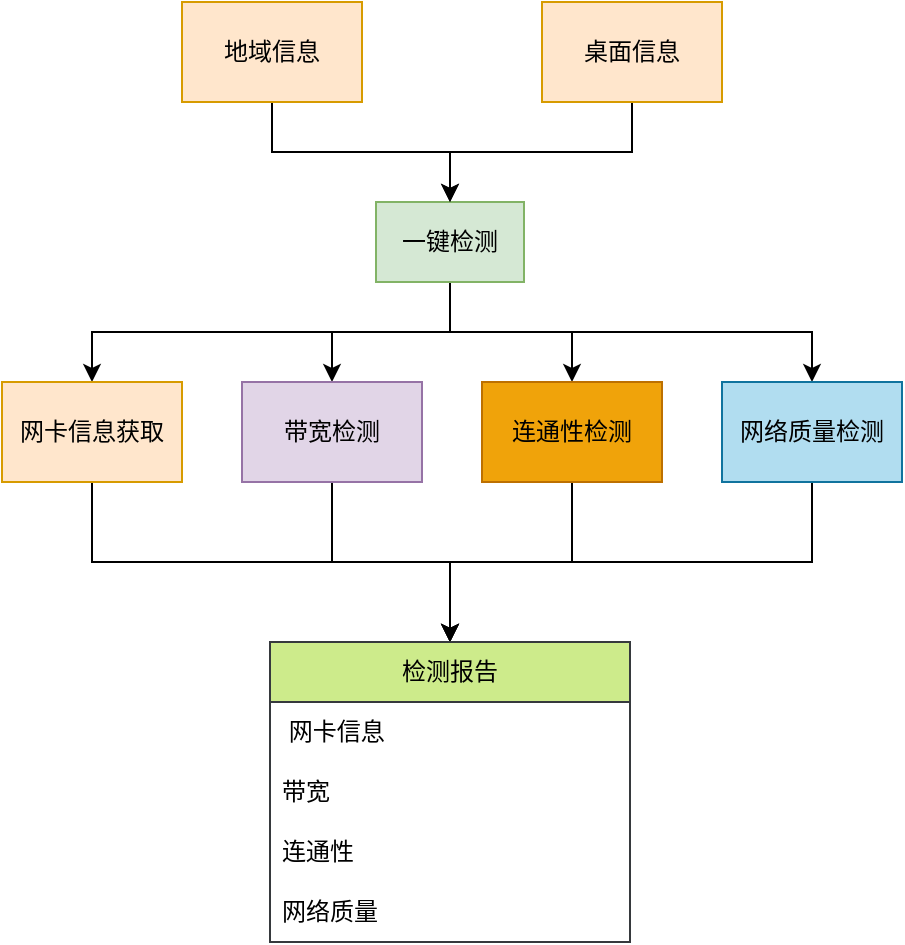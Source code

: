 <mxfile version="20.8.3" type="github">
  <diagram id="IXRkwj73APBVpKs9Wgsu" name="第 1 页">
    <mxGraphModel dx="954" dy="614" grid="1" gridSize="10" guides="1" tooltips="1" connect="1" arrows="1" fold="1" page="1" pageScale="1" pageWidth="827" pageHeight="1169" math="0" shadow="0">
      <root>
        <mxCell id="0" />
        <mxCell id="1" parent="0" />
        <mxCell id="ycKPI8O6LUIKqZhojGbH-19" style="edgeStyle=orthogonalEdgeStyle;rounded=0;orthogonalLoop=1;jettySize=auto;html=1;exitX=0.5;exitY=1;exitDx=0;exitDy=0;entryX=0.5;entryY=0;entryDx=0;entryDy=0;strokeWidth=1;" edge="1" parent="1" source="ycKPI8O6LUIKqZhojGbH-1" target="ycKPI8O6LUIKqZhojGbH-5">
          <mxGeometry relative="1" as="geometry" />
        </mxCell>
        <mxCell id="ycKPI8O6LUIKqZhojGbH-20" style="edgeStyle=orthogonalEdgeStyle;rounded=0;orthogonalLoop=1;jettySize=auto;html=1;entryX=0.5;entryY=0;entryDx=0;entryDy=0;strokeWidth=1;" edge="1" parent="1" source="ycKPI8O6LUIKqZhojGbH-1" target="ycKPI8O6LUIKqZhojGbH-3">
          <mxGeometry relative="1" as="geometry" />
        </mxCell>
        <mxCell id="ycKPI8O6LUIKqZhojGbH-22" style="edgeStyle=orthogonalEdgeStyle;rounded=0;orthogonalLoop=1;jettySize=auto;html=1;exitX=0.5;exitY=1;exitDx=0;exitDy=0;entryX=0.5;entryY=0;entryDx=0;entryDy=0;strokeWidth=1;" edge="1" parent="1" source="ycKPI8O6LUIKqZhojGbH-1" target="ycKPI8O6LUIKqZhojGbH-7">
          <mxGeometry relative="1" as="geometry" />
        </mxCell>
        <mxCell id="ycKPI8O6LUIKqZhojGbH-23" style="edgeStyle=orthogonalEdgeStyle;rounded=0;orthogonalLoop=1;jettySize=auto;html=1;exitX=0.5;exitY=1;exitDx=0;exitDy=0;entryX=0.5;entryY=0;entryDx=0;entryDy=0;strokeWidth=1;" edge="1" parent="1" source="ycKPI8O6LUIKqZhojGbH-1" target="ycKPI8O6LUIKqZhojGbH-4">
          <mxGeometry relative="1" as="geometry" />
        </mxCell>
        <mxCell id="ycKPI8O6LUIKqZhojGbH-1" value="一键检测" style="rounded=0;whiteSpace=wrap;html=1;fillColor=#d5e8d4;strokeColor=#82b366;" vertex="1" parent="1">
          <mxGeometry x="377" y="140" width="74" height="40" as="geometry" />
        </mxCell>
        <mxCell id="ycKPI8O6LUIKqZhojGbH-30" style="edgeStyle=orthogonalEdgeStyle;rounded=0;orthogonalLoop=1;jettySize=auto;html=1;exitX=0.5;exitY=1;exitDx=0;exitDy=0;entryX=0.5;entryY=0;entryDx=0;entryDy=0;strokeWidth=1;" edge="1" parent="1" source="ycKPI8O6LUIKqZhojGbH-3" target="ycKPI8O6LUIKqZhojGbH-24">
          <mxGeometry relative="1" as="geometry" />
        </mxCell>
        <mxCell id="ycKPI8O6LUIKqZhojGbH-3" value="带宽检测" style="rounded=0;whiteSpace=wrap;html=1;fillColor=#e1d5e7;strokeColor=#9673a6;" vertex="1" parent="1">
          <mxGeometry x="310" y="230" width="90" height="50" as="geometry" />
        </mxCell>
        <mxCell id="ycKPI8O6LUIKqZhojGbH-32" style="edgeStyle=orthogonalEdgeStyle;rounded=0;orthogonalLoop=1;jettySize=auto;html=1;exitX=0.5;exitY=1;exitDx=0;exitDy=0;entryX=0.5;entryY=0;entryDx=0;entryDy=0;strokeWidth=1;" edge="1" parent="1" source="ycKPI8O6LUIKqZhojGbH-4" target="ycKPI8O6LUIKqZhojGbH-24">
          <mxGeometry relative="1" as="geometry" />
        </mxCell>
        <mxCell id="ycKPI8O6LUIKqZhojGbH-4" value="连通性检测" style="rounded=0;whiteSpace=wrap;html=1;fillColor=#f0a30a;fontColor=#000000;strokeColor=#BD7000;" vertex="1" parent="1">
          <mxGeometry x="430" y="230" width="90" height="50" as="geometry" />
        </mxCell>
        <mxCell id="ycKPI8O6LUIKqZhojGbH-29" style="edgeStyle=orthogonalEdgeStyle;rounded=0;orthogonalLoop=1;jettySize=auto;html=1;exitX=0.5;exitY=1;exitDx=0;exitDy=0;strokeWidth=1;" edge="1" parent="1" source="ycKPI8O6LUIKqZhojGbH-5" target="ycKPI8O6LUIKqZhojGbH-24">
          <mxGeometry relative="1" as="geometry" />
        </mxCell>
        <mxCell id="ycKPI8O6LUIKqZhojGbH-5" value="网卡信息获取" style="rounded=0;whiteSpace=wrap;html=1;fillColor=#ffe6cc;strokeColor=#d79b00;" vertex="1" parent="1">
          <mxGeometry x="190" y="230" width="90" height="50" as="geometry" />
        </mxCell>
        <mxCell id="ycKPI8O6LUIKqZhojGbH-31" style="edgeStyle=orthogonalEdgeStyle;rounded=0;orthogonalLoop=1;jettySize=auto;html=1;exitX=0.5;exitY=1;exitDx=0;exitDy=0;entryX=0.5;entryY=0;entryDx=0;entryDy=0;strokeWidth=1;" edge="1" parent="1" source="ycKPI8O6LUIKqZhojGbH-7" target="ycKPI8O6LUIKqZhojGbH-24">
          <mxGeometry relative="1" as="geometry" />
        </mxCell>
        <mxCell id="ycKPI8O6LUIKqZhojGbH-7" value="网络质量检测" style="rounded=0;whiteSpace=wrap;html=1;fillColor=#b1ddf0;strokeColor=#10739e;" vertex="1" parent="1">
          <mxGeometry x="550" y="230" width="90" height="50" as="geometry" />
        </mxCell>
        <mxCell id="ycKPI8O6LUIKqZhojGbH-16" style="edgeStyle=orthogonalEdgeStyle;rounded=0;orthogonalLoop=1;jettySize=auto;html=1;exitX=0.5;exitY=1;exitDx=0;exitDy=0;entryX=0.5;entryY=0;entryDx=0;entryDy=0;strokeWidth=1;" edge="1" parent="1" source="ycKPI8O6LUIKqZhojGbH-10" target="ycKPI8O6LUIKqZhojGbH-1">
          <mxGeometry relative="1" as="geometry" />
        </mxCell>
        <mxCell id="ycKPI8O6LUIKqZhojGbH-10" value="地域信息" style="rounded=0;whiteSpace=wrap;html=1;fillColor=#ffe6cc;strokeColor=#d79b00;" vertex="1" parent="1">
          <mxGeometry x="280" y="40" width="90" height="50" as="geometry" />
        </mxCell>
        <mxCell id="ycKPI8O6LUIKqZhojGbH-18" style="edgeStyle=orthogonalEdgeStyle;rounded=0;orthogonalLoop=1;jettySize=auto;html=1;exitX=0.5;exitY=1;exitDx=0;exitDy=0;entryX=0.5;entryY=0;entryDx=0;entryDy=0;strokeWidth=1;" edge="1" parent="1" source="ycKPI8O6LUIKqZhojGbH-11" target="ycKPI8O6LUIKqZhojGbH-1">
          <mxGeometry relative="1" as="geometry" />
        </mxCell>
        <mxCell id="ycKPI8O6LUIKqZhojGbH-11" value="桌面信息" style="rounded=0;whiteSpace=wrap;html=1;fillColor=#ffe6cc;strokeColor=#d79b00;" vertex="1" parent="1">
          <mxGeometry x="460" y="40" width="90" height="50" as="geometry" />
        </mxCell>
        <mxCell id="ycKPI8O6LUIKqZhojGbH-24" value="检测报告" style="swimlane;fontStyle=0;childLayout=stackLayout;horizontal=1;startSize=30;horizontalStack=0;resizeParent=1;resizeParentMax=0;resizeLast=0;collapsible=1;marginBottom=0;whiteSpace=wrap;html=1;fillColor=#cdeb8b;strokeColor=#36393d;" vertex="1" parent="1">
          <mxGeometry x="324" y="360" width="180" height="150" as="geometry" />
        </mxCell>
        <mxCell id="ycKPI8O6LUIKqZhojGbH-25" value="&amp;nbsp;网卡信息" style="text;strokeColor=none;fillColor=none;align=left;verticalAlign=middle;spacingLeft=4;spacingRight=4;overflow=hidden;points=[[0,0.5],[1,0.5]];portConstraint=eastwest;rotatable=0;whiteSpace=wrap;html=1;" vertex="1" parent="ycKPI8O6LUIKqZhojGbH-24">
          <mxGeometry y="30" width="180" height="30" as="geometry" />
        </mxCell>
        <mxCell id="ycKPI8O6LUIKqZhojGbH-26" value="带宽" style="text;strokeColor=none;fillColor=none;align=left;verticalAlign=middle;spacingLeft=4;spacingRight=4;overflow=hidden;points=[[0,0.5],[1,0.5]];portConstraint=eastwest;rotatable=0;whiteSpace=wrap;html=1;" vertex="1" parent="ycKPI8O6LUIKqZhojGbH-24">
          <mxGeometry y="60" width="180" height="30" as="geometry" />
        </mxCell>
        <mxCell id="ycKPI8O6LUIKqZhojGbH-27" value="连通性" style="text;strokeColor=none;fillColor=none;align=left;verticalAlign=middle;spacingLeft=4;spacingRight=4;overflow=hidden;points=[[0,0.5],[1,0.5]];portConstraint=eastwest;rotatable=0;whiteSpace=wrap;html=1;" vertex="1" parent="ycKPI8O6LUIKqZhojGbH-24">
          <mxGeometry y="90" width="180" height="30" as="geometry" />
        </mxCell>
        <mxCell id="ycKPI8O6LUIKqZhojGbH-28" value="网络质量" style="text;strokeColor=none;fillColor=none;align=left;verticalAlign=middle;spacingLeft=4;spacingRight=4;overflow=hidden;points=[[0,0.5],[1,0.5]];portConstraint=eastwest;rotatable=0;whiteSpace=wrap;html=1;" vertex="1" parent="ycKPI8O6LUIKqZhojGbH-24">
          <mxGeometry y="120" width="180" height="30" as="geometry" />
        </mxCell>
      </root>
    </mxGraphModel>
  </diagram>
</mxfile>
